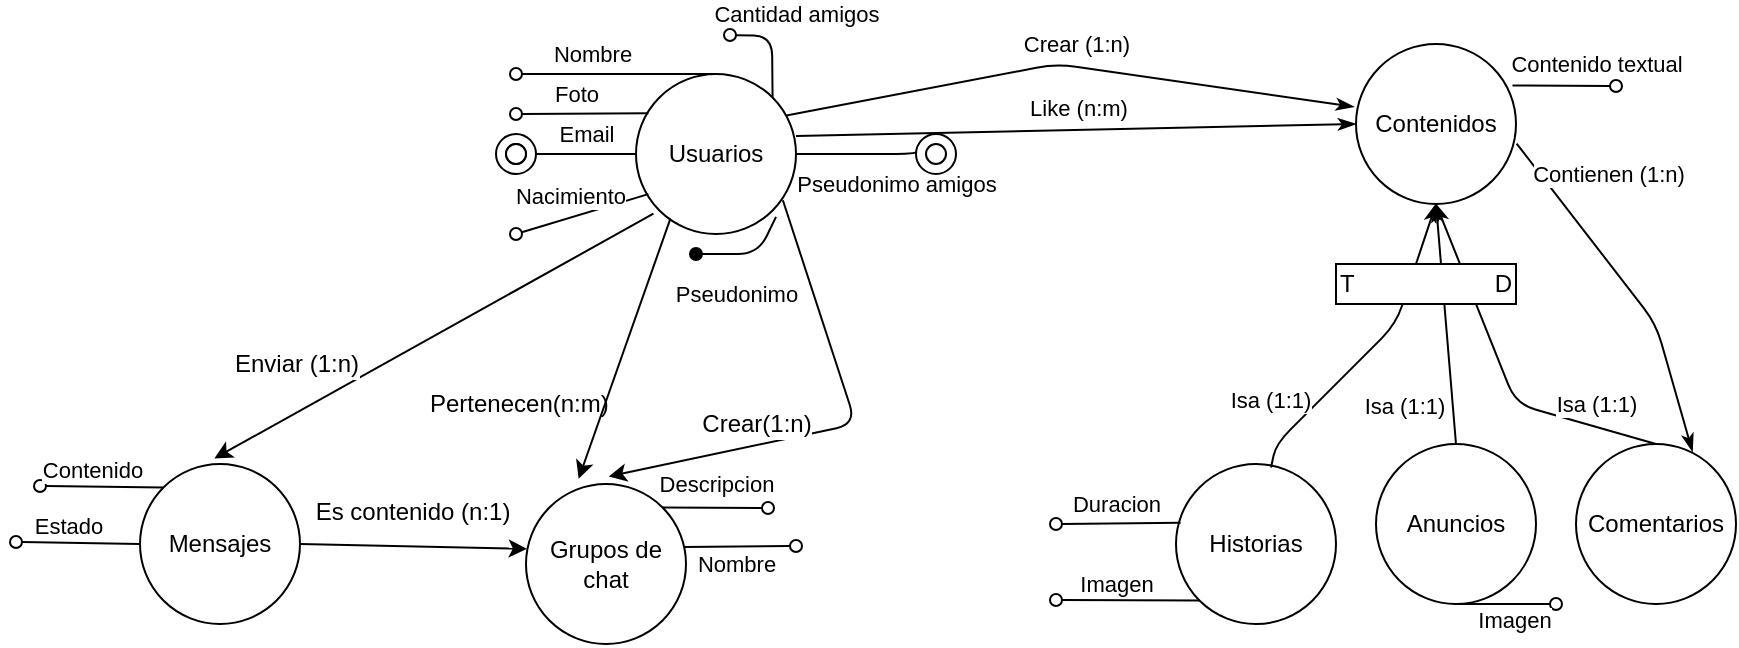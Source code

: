 <mxfile version="10.6.3" type="device"><diagram id="uhZ9dfacCRV6w8qzomjM" name="Page-1"><mxGraphModel dx="1527" dy="401" grid="1" gridSize="10" guides="1" tooltips="1" connect="1" arrows="1" fold="1" page="1" pageScale="1" pageWidth="827" pageHeight="1169" math="0" shadow="0"><root><mxCell id="0"/><mxCell id="1" parent="0"/><mxCell id="l4RvEQLM0CcE4uO8zUeF-2" value="&lt;div&gt;Nombre&lt;/div&gt;" style="endArrow=none;html=1;strokeColor=#000000;startArrow=oval;startFill=0;entryX=0.5;entryY=0;entryDx=0;entryDy=0;" parent="1" target="l4RvEQLM0CcE4uO8zUeF-3" edge="1"><mxGeometry x="-0.25" y="10" width="50" height="50" relative="1" as="geometry"><mxPoint x="40" y="145" as="sourcePoint"/><mxPoint x="200" y="145" as="targetPoint"/><Array as="points"><mxPoint x="70" y="145"/></Array><mxPoint as="offset"/></mxGeometry></mxCell><mxCell id="l4RvEQLM0CcE4uO8zUeF-3" value="Usuarios" style="ellipse;whiteSpace=wrap;html=1;aspect=fixed;" parent="1" vertex="1"><mxGeometry x="100" y="145" width="80" height="80" as="geometry"/></mxCell><mxCell id="l4RvEQLM0CcE4uO8zUeF-5" value="&lt;div&gt;Foto&lt;/div&gt;" style="endArrow=none;html=1;strokeColor=#000000;startArrow=oval;startFill=0;entryX=0.077;entryY=0.245;entryDx=0;entryDy=0;entryPerimeter=0;" parent="1" target="l4RvEQLM0CcE4uO8zUeF-3" edge="1"><mxGeometry x="-0.092" y="10" width="50" height="50" relative="1" as="geometry"><mxPoint x="40" y="165" as="sourcePoint"/><mxPoint x="100" y="166" as="targetPoint"/><Array as="points"/><mxPoint as="offset"/></mxGeometry></mxCell><mxCell id="l4RvEQLM0CcE4uO8zUeF-9" value="Email" style="endArrow=none;html=1;strokeColor=#000000;startArrow=oval;startFill=0;entryX=0;entryY=0.5;entryDx=0;entryDy=0;" parent="1" target="l4RvEQLM0CcE4uO8zUeF-3" edge="1"><mxGeometry x="0.142" y="10" width="50" height="50" relative="1" as="geometry"><mxPoint x="40" y="185" as="sourcePoint"/><mxPoint x="170" y="175.048" as="targetPoint"/><Array as="points"><mxPoint x="60" y="185"/></Array><mxPoint as="offset"/></mxGeometry></mxCell><mxCell id="l4RvEQLM0CcE4uO8zUeF-12" value="" style="ellipse;whiteSpace=wrap;html=1;aspect=fixed;" parent="1" vertex="1"><mxGeometry x="30" y="175" width="20" height="20" as="geometry"/></mxCell><mxCell id="l4RvEQLM0CcE4uO8zUeF-13" value="" style="ellipse;whiteSpace=wrap;html=1;aspect=fixed;" parent="1" vertex="1"><mxGeometry x="35" y="180" width="10" height="10" as="geometry"/></mxCell><mxCell id="l4RvEQLM0CcE4uO8zUeF-14" value="Nacimiento" style="endArrow=none;html=1;strokeColor=#000000;startArrow=oval;startFill=0;entryX=0.077;entryY=0.245;entryDx=0;entryDy=0;entryPerimeter=0;" parent="1" edge="1"><mxGeometry x="-0.092" y="10" width="50" height="50" relative="1" as="geometry"><mxPoint x="40" y="225" as="sourcePoint"/><mxPoint x="106.19" y="205.071" as="targetPoint"/><Array as="points"/><mxPoint as="offset"/></mxGeometry></mxCell><mxCell id="l4RvEQLM0CcE4uO8zUeF-18" value="&lt;div&gt;Pseudonimo amigos&lt;/div&gt;" style="endArrow=none;html=1;strokeColor=#000000;startArrow=oval;startFill=0;entryX=1;entryY=0.5;entryDx=0;entryDy=0;exitX=0.5;exitY=0;exitDx=0;exitDy=0;" parent="1" source="l4RvEQLM0CcE4uO8zUeF-27" target="l4RvEQLM0CcE4uO8zUeF-3" edge="1"><mxGeometry x="-0.686" y="18" width="50" height="50" relative="1" as="geometry"><mxPoint x="280" y="185" as="sourcePoint"/><mxPoint x="120" y="235.048" as="targetPoint"/><Array as="points"><mxPoint x="240" y="185"/></Array><mxPoint x="-10" y="-3" as="offset"/></mxGeometry></mxCell><mxCell id="l4RvEQLM0CcE4uO8zUeF-19" value="" style="ellipse;whiteSpace=wrap;html=1;aspect=fixed;" parent="1" vertex="1"><mxGeometry x="240" y="175" width="20" height="20" as="geometry"/></mxCell><mxCell id="l4RvEQLM0CcE4uO8zUeF-26" value="" style="ellipse;whiteSpace=wrap;html=1;aspect=fixed;" parent="1" vertex="1"><mxGeometry x="35" y="180" width="10" height="10" as="geometry"/></mxCell><mxCell id="l4RvEQLM0CcE4uO8zUeF-27" value="" style="ellipse;whiteSpace=wrap;html=1;aspect=fixed;" parent="1" vertex="1"><mxGeometry x="245" y="180" width="10" height="10" as="geometry"/></mxCell><mxCell id="l4RvEQLM0CcE4uO8zUeF-29" value="Cantidad amigos" style="endArrow=none;html=1;strokeColor=#000000;startArrow=oval;startFill=0;entryX=1;entryY=0;entryDx=0;entryDy=0;" parent="1" target="l4RvEQLM0CcE4uO8zUeF-3" edge="1"><mxGeometry x="-0.191" y="16" width="50" height="50" relative="1" as="geometry"><mxPoint x="147" y="125.5" as="sourcePoint"/><mxPoint x="213.19" y="125.071" as="targetPoint"/><Array as="points"><mxPoint x="168" y="126"/></Array><mxPoint x="-4" y="-11" as="offset"/></mxGeometry></mxCell><mxCell id="l4RvEQLM0CcE4uO8zUeF-31" value="Pseudonimo" style="endArrow=none;html=1;strokeColor=#000000;startArrow=oval;startFill=1;entryX=0.875;entryY=0.893;entryDx=0;entryDy=0;entryPerimeter=0;" parent="1" target="l4RvEQLM0CcE4uO8zUeF-3" edge="1"><mxGeometry x="-0.225" y="-20" width="50" height="50" relative="1" as="geometry"><mxPoint x="130" y="235" as="sourcePoint"/><mxPoint x="161.095" y="276.452" as="targetPoint"/><Array as="points"><mxPoint x="161" y="235"/></Array><mxPoint as="offset"/></mxGeometry></mxCell><mxCell id="l4RvEQLM0CcE4uO8zUeF-32" value="Contenidos" style="ellipse;whiteSpace=wrap;html=1;aspect=fixed;" parent="1" vertex="1"><mxGeometry x="460" y="130" width="80" height="80" as="geometry"/></mxCell><mxCell id="l4RvEQLM0CcE4uO8zUeF-33" value="Crear (1:n)" style="endArrow=none;html=1;strokeColor=#000000;startArrow=classicThin;startFill=1;exitX=-0.012;exitY=0.393;exitDx=0;exitDy=0;exitPerimeter=0;entryX=0.94;entryY=0.26;entryDx=0;entryDy=0;entryPerimeter=0;" parent="1" source="l4RvEQLM0CcE4uO8zUeF-32" target="l4RvEQLM0CcE4uO8zUeF-3" edge="1"><mxGeometry x="-0.012" y="-11" width="50" height="50" relative="1" as="geometry"><mxPoint x="270" y="290" as="sourcePoint"/><mxPoint x="320" y="240" as="targetPoint"/><Array as="points"><mxPoint x="310" y="140"/></Array><mxPoint as="offset"/></mxGeometry></mxCell><mxCell id="l4RvEQLM0CcE4uO8zUeF-34" value="Like (n:m)" style="endArrow=none;html=1;strokeColor=#000000;startArrow=classicThin;startFill=1;" parent="1" edge="1"><mxGeometry x="-0.012" y="-11" width="50" height="50" relative="1" as="geometry"><mxPoint x="460" y="170" as="sourcePoint"/><mxPoint x="180" y="176" as="targetPoint"/><Array as="points"/><mxPoint as="offset"/></mxGeometry></mxCell><mxCell id="l4RvEQLM0CcE4uO8zUeF-35" value="Historias" style="ellipse;whiteSpace=wrap;html=1;aspect=fixed;" parent="1" vertex="1"><mxGeometry x="370" y="340" width="80" height="80" as="geometry"/></mxCell><mxCell id="l4RvEQLM0CcE4uO8zUeF-36" value="Anuncios" style="ellipse;whiteSpace=wrap;html=1;aspect=fixed;" parent="1" vertex="1"><mxGeometry x="470" y="330" width="80" height="80" as="geometry"/></mxCell><mxCell id="l4RvEQLM0CcE4uO8zUeF-37" value="Comentarios" style="ellipse;whiteSpace=wrap;html=1;aspect=fixed;" parent="1" vertex="1"><mxGeometry x="570" y="330" width="80" height="80" as="geometry"/></mxCell><mxCell id="l4RvEQLM0CcE4uO8zUeF-41" value="Imagen" style="endArrow=none;html=1;strokeColor=#000000;startArrow=oval;startFill=0;entryX=0;entryY=1;entryDx=0;entryDy=0;" parent="1" target="l4RvEQLM0CcE4uO8zUeF-35" edge="1"><mxGeometry x="-0.164" y="8" width="50" height="50" relative="1" as="geometry"><mxPoint x="310" y="408" as="sourcePoint"/><mxPoint x="386" y="345" as="targetPoint"/><Array as="points"/><mxPoint as="offset"/></mxGeometry></mxCell><mxCell id="l4RvEQLM0CcE4uO8zUeF-43" value="Duracion" style="endArrow=none;html=1;strokeColor=#000000;startArrow=oval;startFill=0;entryX=0.029;entryY=0.367;entryDx=0;entryDy=0;entryPerimeter=0;" parent="1" target="l4RvEQLM0CcE4uO8zUeF-35" edge="1"><mxGeometry x="-0.034" y="10" width="50" height="50" relative="1" as="geometry"><mxPoint x="310" y="370" as="sourcePoint"/><mxPoint x="380" y="360" as="targetPoint"/><Array as="points"/><mxPoint as="offset"/></mxGeometry></mxCell><mxCell id="l4RvEQLM0CcE4uO8zUeF-46" value="Imagen" style="endArrow=none;html=1;strokeColor=#000000;startArrow=oval;startFill=0;entryX=0.5;entryY=1;entryDx=0;entryDy=0;" parent="1" target="l4RvEQLM0CcE4uO8zUeF-36" edge="1"><mxGeometry x="-0.164" y="8" width="50" height="50" relative="1" as="geometry"><mxPoint x="560" y="410" as="sourcePoint"/><mxPoint x="596.667" y="400.333" as="targetPoint"/><Array as="points"/><mxPoint as="offset"/></mxGeometry></mxCell><mxCell id="l4RvEQLM0CcE4uO8zUeF-47" value="Isa (1:1)" style="endArrow=none;html=1;strokeColor=#000000;startArrow=classicThin;startFill=1;entryX=0.594;entryY=0.022;entryDx=0;entryDy=0;entryPerimeter=0;exitX=0.5;exitY=1;exitDx=0;exitDy=0;" parent="1" source="l4RvEQLM0CcE4uO8zUeF-32" target="l4RvEQLM0CcE4uO8zUeF-35" edge="1"><mxGeometry x="0.679" y="-18" width="50" height="50" relative="1" as="geometry"><mxPoint x="470" y="180" as="sourcePoint"/><mxPoint x="340" y="320" as="targetPoint"/><Array as="points"><mxPoint x="480" y="270"/><mxPoint x="420" y="330"/></Array><mxPoint as="offset"/></mxGeometry></mxCell><mxCell id="l4RvEQLM0CcE4uO8zUeF-48" value="Isa (1:1)" style="endArrow=none;html=1;strokeColor=#000000;startArrow=classicThin;startFill=1;entryX=0.5;entryY=0;entryDx=0;entryDy=0;exitX=0.5;exitY=1;exitDx=0;exitDy=0;" parent="1" source="l4RvEQLM0CcE4uO8zUeF-32" target="l4RvEQLM0CcE4uO8zUeF-37" edge="1"><mxGeometry x="0.619" y="11" width="50" height="50" relative="1" as="geometry"><mxPoint x="480" y="190" as="sourcePoint"/><mxPoint x="367.552" y="371.793" as="targetPoint"/><Array as="points"><mxPoint x="540" y="310"/></Array><mxPoint as="offset"/></mxGeometry></mxCell><mxCell id="l4RvEQLM0CcE4uO8zUeF-49" value="Isa (1:1)" style="endArrow=none;html=1;strokeColor=#000000;startArrow=classicThin;startFill=1;entryX=0.5;entryY=0;entryDx=0;entryDy=0;exitX=0.5;exitY=1;exitDx=0;exitDy=0;" parent="1" source="l4RvEQLM0CcE4uO8zUeF-32" target="l4RvEQLM0CcE4uO8zUeF-36" edge="1"><mxGeometry x="0.624" y="-24" width="50" height="50" relative="1" as="geometry"><mxPoint x="490" y="200" as="sourcePoint"/><mxPoint x="377.552" y="381.793" as="targetPoint"/><Array as="points"/><mxPoint y="1" as="offset"/></mxGeometry></mxCell><mxCell id="l4RvEQLM0CcE4uO8zUeF-50" value="T&amp;nbsp;&amp;nbsp;&amp;nbsp;&amp;nbsp;&amp;nbsp;&amp;nbsp;&amp;nbsp;&amp;nbsp;&amp;nbsp;&amp;nbsp;&amp;nbsp;&amp;nbsp;&amp;nbsp;&amp;nbsp;&amp;nbsp;&amp;nbsp;&amp;nbsp;&amp;nbsp;&amp;nbsp;&amp;nbsp; D" style="rounded=0;whiteSpace=wrap;html=1;" parent="1" vertex="1"><mxGeometry x="450" y="240" width="90" height="20" as="geometry"/></mxCell><mxCell id="l4RvEQLM0CcE4uO8zUeF-52" value="Contienen (1:n)" style="endArrow=none;html=1;strokeColor=#000000;startArrow=classicThin;startFill=1;exitX=0.728;exitY=0.048;exitDx=0;exitDy=0;entryX=1.004;entryY=0.622;entryDx=0;entryDy=0;entryPerimeter=0;exitPerimeter=0;" parent="1" source="l4RvEQLM0CcE4uO8zUeF-37" target="l4RvEQLM0CcE4uO8zUeF-32" edge="1"><mxGeometry x="0.555" y="-27" width="50" height="50" relative="1" as="geometry"><mxPoint x="510" y="220" as="sourcePoint"/><mxPoint x="536" y="163" as="targetPoint"/><Array as="points"><mxPoint x="610" y="270"/></Array><mxPoint as="offset"/></mxGeometry></mxCell><mxCell id="l4RvEQLM0CcE4uO8zUeF-55" value="Contenido textual" style="endArrow=none;html=1;strokeColor=#000000;startArrow=oval;startFill=0;entryX=0.978;entryY=0.259;entryDx=0;entryDy=0;entryPerimeter=0;" parent="1" target="l4RvEQLM0CcE4uO8zUeF-32" edge="1"><mxGeometry x="-0.612" y="-11" width="50" height="50" relative="1" as="geometry"><mxPoint x="590" y="151" as="sourcePoint"/><mxPoint x="645.69" y="160" as="targetPoint"/><Array as="points"/><mxPoint as="offset"/></mxGeometry></mxCell><mxCell id="l4RvEQLM0CcE4uO8zUeF-56" value="Mensajes" style="ellipse;whiteSpace=wrap;html=1;aspect=fixed;" parent="1" vertex="1"><mxGeometry x="-148" y="340" width="80" height="80" as="geometry"/></mxCell><mxCell id="l4RvEQLM0CcE4uO8zUeF-57" value="Contenido" style="endArrow=none;html=1;strokeColor=#000000;startArrow=oval;startFill=0;entryX=0;entryY=0;entryDx=0;entryDy=0;" parent="1" target="l4RvEQLM0CcE4uO8zUeF-56" edge="1"><mxGeometry x="-0.164" y="8" width="50" height="50" relative="1" as="geometry"><mxPoint x="-198" y="351" as="sourcePoint"/><mxPoint x="-12.31" y="390" as="targetPoint"/><Array as="points"/><mxPoint as="offset"/></mxGeometry></mxCell><mxCell id="l4RvEQLM0CcE4uO8zUeF-59" value="Estado" style="endArrow=none;html=1;strokeColor=#000000;startArrow=oval;startFill=0;entryX=0;entryY=0;entryDx=0;entryDy=0;" parent="1" edge="1"><mxGeometry x="-0.164" y="8" width="50" height="50" relative="1" as="geometry"><mxPoint x="-210" y="379" as="sourcePoint"/><mxPoint x="-148" y="380" as="targetPoint"/><Array as="points"/><mxPoint as="offset"/></mxGeometry></mxCell><mxCell id="l4RvEQLM0CcE4uO8zUeF-60" value="Grupos de chat" style="ellipse;whiteSpace=wrap;html=1;aspect=fixed;" parent="1" vertex="1"><mxGeometry x="45" y="350" width="80" height="80" as="geometry"/></mxCell><mxCell id="l4RvEQLM0CcE4uO8zUeF-61" value="Nombre" style="endArrow=none;html=1;strokeColor=#000000;startArrow=oval;startFill=0;entryX=0.987;entryY=0.393;entryDx=0;entryDy=0;entryPerimeter=0;" parent="1" target="l4RvEQLM0CcE4uO8zUeF-60" edge="1"><mxGeometry x="0.073" y="9" width="50" height="50" relative="1" as="geometry"><mxPoint x="180" y="381" as="sourcePoint"/><mxPoint x="130" y="350" as="targetPoint"/><Array as="points"/><mxPoint as="offset"/></mxGeometry></mxCell><mxCell id="l4RvEQLM0CcE4uO8zUeF-62" value="Descripcion" style="endArrow=none;html=1;strokeColor=#000000;startArrow=oval;startFill=0;entryX=1;entryY=0;entryDx=0;entryDy=0;" parent="1" target="l4RvEQLM0CcE4uO8zUeF-60" edge="1"><mxGeometry x="-0.01" y="-12" width="50" height="50" relative="1" as="geometry"><mxPoint x="166" y="362" as="sourcePoint"/><mxPoint x="109.952" y="360.476" as="targetPoint"/><Array as="points"/><mxPoint as="offset"/></mxGeometry></mxCell><mxCell id="l4RvEQLM0CcE4uO8zUeF-63" value="" style="endArrow=classic;html=1;strokeColor=#000000;exitX=1;exitY=0.5;exitDx=0;exitDy=0;entryX=0.005;entryY=0.405;entryDx=0;entryDy=0;entryPerimeter=0;" parent="1" source="l4RvEQLM0CcE4uO8zUeF-56" target="l4RvEQLM0CcE4uO8zUeF-60" edge="1"><mxGeometry width="50" height="50" relative="1" as="geometry"><mxPoint x="-20" y="500" as="sourcePoint"/><mxPoint x="30" y="450" as="targetPoint"/></mxGeometry></mxCell><mxCell id="l4RvEQLM0CcE4uO8zUeF-64" value="Es contenido (n:1)" style="text;html=1;resizable=0;points=[];align=center;verticalAlign=middle;labelBackgroundColor=#ffffff;" parent="l4RvEQLM0CcE4uO8zUeF-63" vertex="1" connectable="0"><mxGeometry x="0.128" relative="1" as="geometry"><mxPoint x="-8" y="-18" as="offset"/></mxGeometry></mxCell><mxCell id="l4RvEQLM0CcE4uO8zUeF-65" value="" style="endArrow=classic;html=1;strokeColor=#000000;exitX=0.109;exitY=0.873;exitDx=0;exitDy=0;exitPerimeter=0;entryX=0.465;entryY=-0.035;entryDx=0;entryDy=0;entryPerimeter=0;" parent="1" source="l4RvEQLM0CcE4uO8zUeF-3" target="l4RvEQLM0CcE4uO8zUeF-56" edge="1"><mxGeometry width="50" height="50" relative="1" as="geometry"><mxPoint x="-50" y="320" as="sourcePoint"/><mxPoint y="270" as="targetPoint"/></mxGeometry></mxCell><mxCell id="l4RvEQLM0CcE4uO8zUeF-66" value="Enviar (1:n)" style="text;html=1;resizable=0;points=[];align=center;verticalAlign=middle;labelBackgroundColor=#ffffff;" parent="l4RvEQLM0CcE4uO8zUeF-65" vertex="1" connectable="0"><mxGeometry x="0.36" y="-3" relative="1" as="geometry"><mxPoint x="-28" y="-5.5" as="offset"/></mxGeometry></mxCell><mxCell id="l4RvEQLM0CcE4uO8zUeF-67" value="" style="endArrow=classic;html=1;strokeColor=#000000;exitX=0.215;exitY=0.904;exitDx=0;exitDy=0;exitPerimeter=0;entryX=0.329;entryY=-0.033;entryDx=0;entryDy=0;entryPerimeter=0;" parent="1" source="l4RvEQLM0CcE4uO8zUeF-3" target="l4RvEQLM0CcE4uO8zUeF-60" edge="1"><mxGeometry width="50" height="50" relative="1" as="geometry"><mxPoint x="110" y="250" as="sourcePoint"/><mxPoint x="-73" y="350" as="targetPoint"/></mxGeometry></mxCell><mxCell id="l4RvEQLM0CcE4uO8zUeF-68" value="&lt;div&gt;Pertenecen(n:m)&lt;/div&gt;" style="text;html=1;resizable=0;points=[];autosize=1;align=left;verticalAlign=top;spacingTop=-4;direction=west;" parent="1" vertex="1"><mxGeometry x="-5" y="300" width="110" height="20" as="geometry"/></mxCell><mxCell id="l4RvEQLM0CcE4uO8zUeF-70" value="" style="endArrow=classic;html=1;strokeColor=#000000;exitX=0.918;exitY=0.789;exitDx=0;exitDy=0;exitPerimeter=0;entryX=0.517;entryY=-0.047;entryDx=0;entryDy=0;entryPerimeter=0;" parent="1" source="l4RvEQLM0CcE4uO8zUeF-3" target="l4RvEQLM0CcE4uO8zUeF-60" edge="1"><mxGeometry width="50" height="50" relative="1" as="geometry"><mxPoint x="130" y="330" as="sourcePoint"/><mxPoint x="180" y="280" as="targetPoint"/><Array as="points"><mxPoint x="210" y="320"/></Array></mxGeometry></mxCell><mxCell id="l4RvEQLM0CcE4uO8zUeF-72" value="Crear(1:n)" style="text;html=1;resizable=0;points=[];align=center;verticalAlign=middle;labelBackgroundColor=#ffffff;" parent="l4RvEQLM0CcE4uO8zUeF-70" vertex="1" connectable="0"><mxGeometry x="-0.071" y="-26" relative="1" as="geometry"><mxPoint x="-24" y="-4" as="offset"/></mxGeometry></mxCell></root></mxGraphModel></diagram></mxfile>